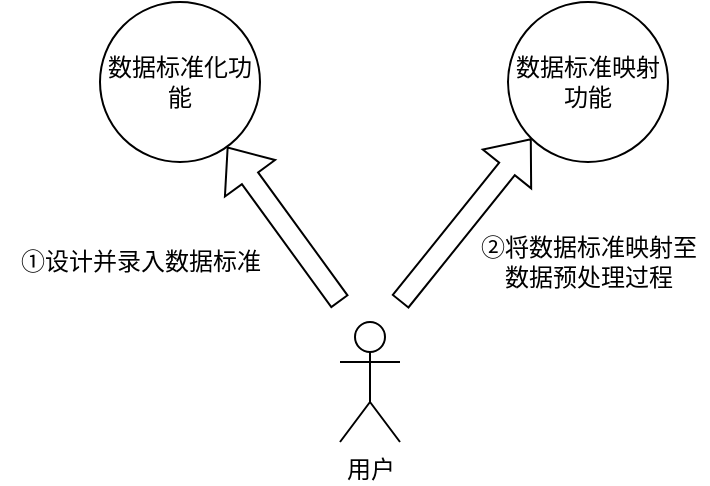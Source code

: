 <mxfile version="17.1.3" type="github">
  <diagram id="IE8R4jPH2IxDi7oAoXmm" name="Page-1">
    <mxGraphModel dx="590" dy="376" grid="1" gridSize="10" guides="1" tooltips="1" connect="1" arrows="1" fold="1" page="1" pageScale="1" pageWidth="827" pageHeight="1169" math="0" shadow="0">
      <root>
        <mxCell id="0" />
        <mxCell id="1" parent="0" />
        <mxCell id="XfDGv75JdS5whUA05uO0-5" value="用户" style="shape=umlActor;verticalLabelPosition=bottom;verticalAlign=top;html=1;outlineConnect=0;" vertex="1" parent="1">
          <mxGeometry x="330" y="320" width="30" height="60" as="geometry" />
        </mxCell>
        <mxCell id="XfDGv75JdS5whUA05uO0-6" value="数据标准化功能" style="ellipse;whiteSpace=wrap;html=1;aspect=fixed;" vertex="1" parent="1">
          <mxGeometry x="210" y="160" width="80" height="80" as="geometry" />
        </mxCell>
        <mxCell id="XfDGv75JdS5whUA05uO0-7" value="" style="shape=flexArrow;endArrow=classic;html=1;rounded=0;" edge="1" parent="1" target="XfDGv75JdS5whUA05uO0-6">
          <mxGeometry width="50" height="50" relative="1" as="geometry">
            <mxPoint x="330" y="310" as="sourcePoint" />
            <mxPoint x="260" y="250" as="targetPoint" />
          </mxGeometry>
        </mxCell>
        <mxCell id="XfDGv75JdS5whUA05uO0-8" value="①设计并录入数据标准" style="text;html=1;align=center;verticalAlign=middle;resizable=0;points=[];autosize=1;strokeColor=none;fillColor=none;" vertex="1" parent="1">
          <mxGeometry x="160" y="280" width="140" height="20" as="geometry" />
        </mxCell>
        <mxCell id="XfDGv75JdS5whUA05uO0-9" value="&lt;font style=&quot;font-size: 12px&quot;&gt;数据标准映射功能&lt;/font&gt;" style="ellipse;whiteSpace=wrap;html=1;aspect=fixed;" vertex="1" parent="1">
          <mxGeometry x="414" y="160" width="80" height="80" as="geometry" />
        </mxCell>
        <mxCell id="XfDGv75JdS5whUA05uO0-10" value="" style="shape=flexArrow;endArrow=classic;html=1;rounded=0;entryX=0;entryY=1;entryDx=0;entryDy=0;" edge="1" parent="1" target="XfDGv75JdS5whUA05uO0-9">
          <mxGeometry width="50" height="50" relative="1" as="geometry">
            <mxPoint x="360" y="310" as="sourcePoint" />
            <mxPoint x="283.527" y="242.349" as="targetPoint" />
          </mxGeometry>
        </mxCell>
        <mxCell id="XfDGv75JdS5whUA05uO0-11" value="②将数据标准映射至&lt;br&gt;数据预处理过程" style="text;html=1;align=center;verticalAlign=middle;resizable=0;points=[];autosize=1;strokeColor=none;fillColor=none;" vertex="1" parent="1">
          <mxGeometry x="394" y="275" width="120" height="30" as="geometry" />
        </mxCell>
      </root>
    </mxGraphModel>
  </diagram>
</mxfile>
